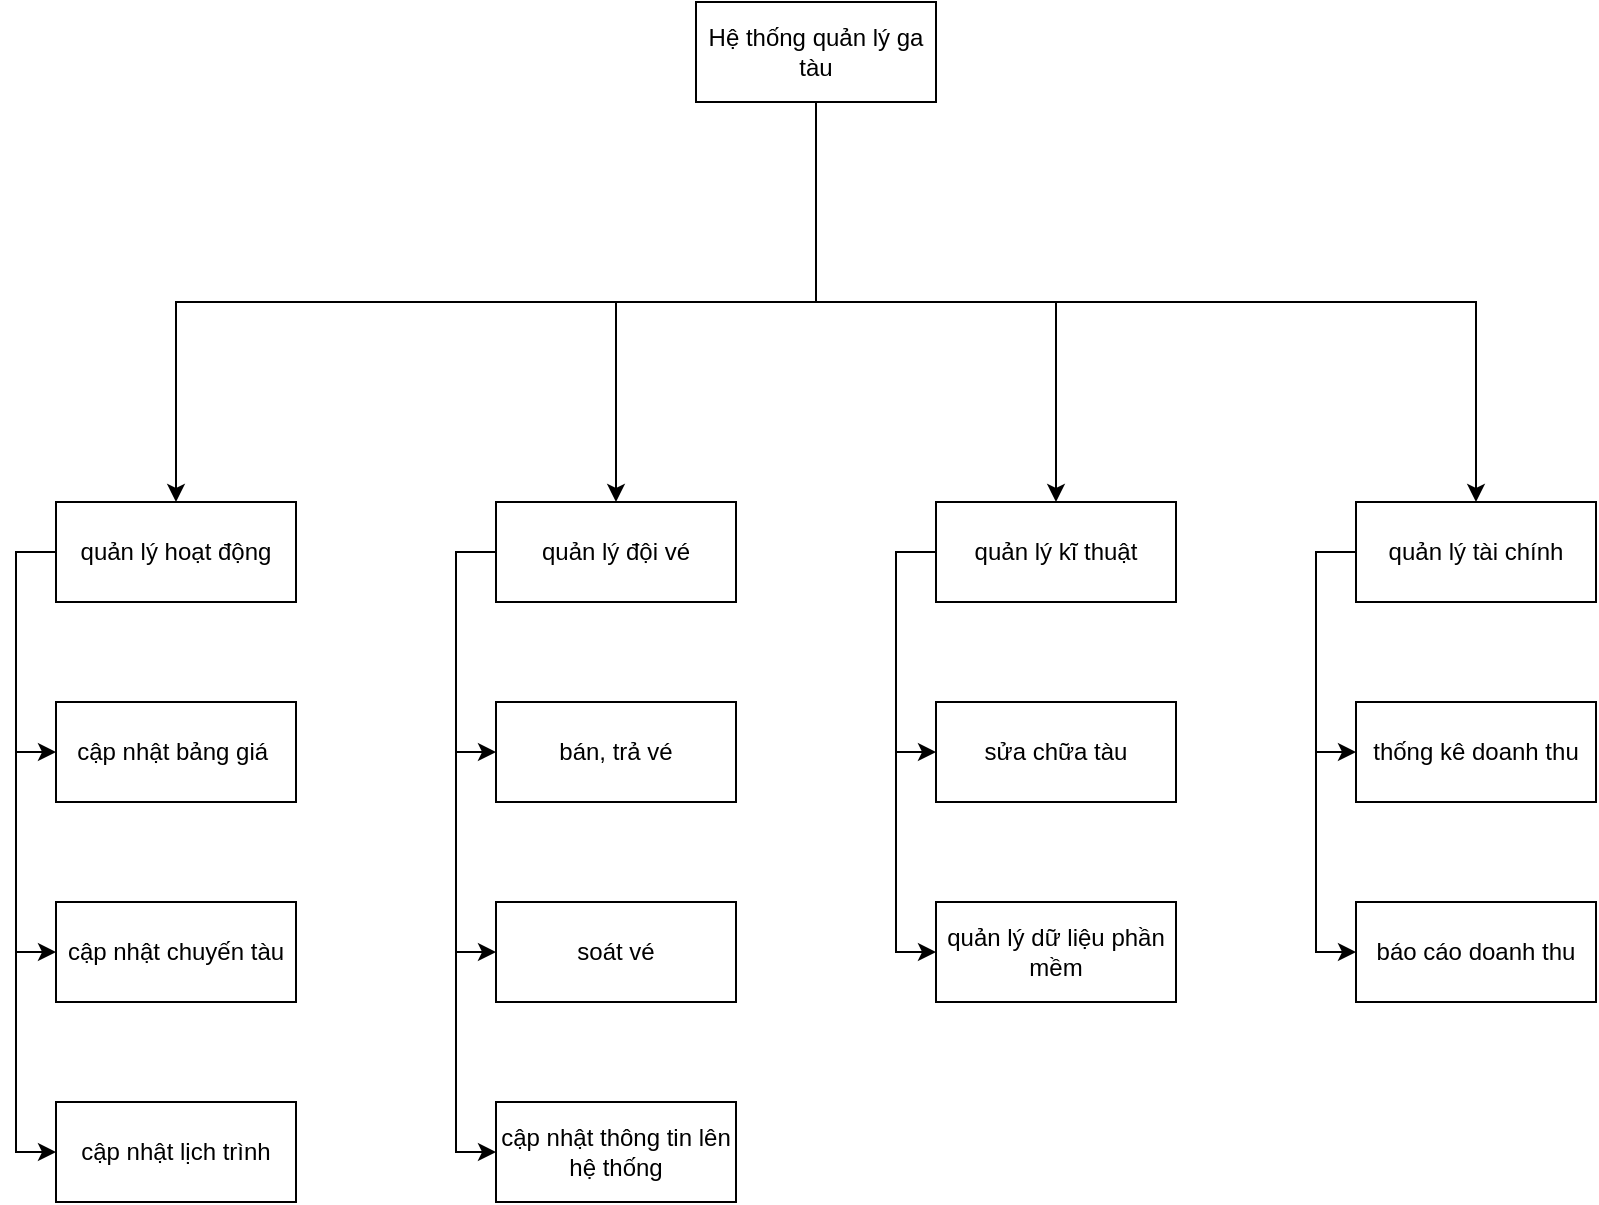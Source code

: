 <mxfile version="24.8.1">
  <diagram name="Trang-1" id="MRNnaC4Dazb6olyScCS0">
    <mxGraphModel dx="1961" dy="637" grid="1" gridSize="10" guides="1" tooltips="1" connect="1" arrows="1" fold="1" page="1" pageScale="1" pageWidth="827" pageHeight="1169" math="0" shadow="0">
      <root>
        <mxCell id="0" />
        <mxCell id="1" parent="0" />
        <mxCell id="eKWk6Eo748Z128dyiO6--18" style="edgeStyle=orthogonalEdgeStyle;rounded=0;orthogonalLoop=1;jettySize=auto;html=1;exitX=0.5;exitY=1;exitDx=0;exitDy=0;entryX=0.5;entryY=0;entryDx=0;entryDy=0;" edge="1" parent="1" source="eKWk6Eo748Z128dyiO6--1" target="eKWk6Eo748Z128dyiO6--8">
          <mxGeometry relative="1" as="geometry">
            <Array as="points">
              <mxPoint x="390" y="240" />
              <mxPoint x="70" y="240" />
            </Array>
          </mxGeometry>
        </mxCell>
        <mxCell id="eKWk6Eo748Z128dyiO6--19" style="edgeStyle=orthogonalEdgeStyle;rounded=0;orthogonalLoop=1;jettySize=auto;html=1;exitX=0.5;exitY=1;exitDx=0;exitDy=0;entryX=0.5;entryY=0;entryDx=0;entryDy=0;" edge="1" parent="1" source="eKWk6Eo748Z128dyiO6--1" target="eKWk6Eo748Z128dyiO6--2">
          <mxGeometry relative="1" as="geometry" />
        </mxCell>
        <mxCell id="eKWk6Eo748Z128dyiO6--20" style="edgeStyle=orthogonalEdgeStyle;rounded=0;orthogonalLoop=1;jettySize=auto;html=1;exitX=0.75;exitY=1;exitDx=0;exitDy=0;entryX=0.5;entryY=0;entryDx=0;entryDy=0;" edge="1" parent="1" source="eKWk6Eo748Z128dyiO6--1" target="eKWk6Eo748Z128dyiO6--13">
          <mxGeometry relative="1" as="geometry">
            <Array as="points">
              <mxPoint x="390" y="140" />
              <mxPoint x="390" y="240" />
              <mxPoint x="720" y="240" />
            </Array>
          </mxGeometry>
        </mxCell>
        <mxCell id="eKWk6Eo748Z128dyiO6--21" style="edgeStyle=orthogonalEdgeStyle;rounded=0;orthogonalLoop=1;jettySize=auto;html=1;exitX=0.25;exitY=1;exitDx=0;exitDy=0;entryX=0.5;entryY=0;entryDx=0;entryDy=0;" edge="1" parent="1" source="eKWk6Eo748Z128dyiO6--1" target="eKWk6Eo748Z128dyiO6--6">
          <mxGeometry relative="1" as="geometry">
            <Array as="points">
              <mxPoint x="390" y="140" />
              <mxPoint x="390" y="240" />
              <mxPoint x="290" y="240" />
            </Array>
          </mxGeometry>
        </mxCell>
        <mxCell id="eKWk6Eo748Z128dyiO6--1" value="Hệ thống quản lý ga tàu" style="rounded=0;whiteSpace=wrap;html=1;" vertex="1" parent="1">
          <mxGeometry x="330" y="90" width="120" height="50" as="geometry" />
        </mxCell>
        <mxCell id="eKWk6Eo748Z128dyiO6--28" style="edgeStyle=orthogonalEdgeStyle;rounded=0;orthogonalLoop=1;jettySize=auto;html=1;exitX=0;exitY=0.5;exitDx=0;exitDy=0;entryX=0;entryY=0.5;entryDx=0;entryDy=0;" edge="1" parent="1" source="eKWk6Eo748Z128dyiO6--2" target="eKWk6Eo748Z128dyiO6--11">
          <mxGeometry relative="1" as="geometry" />
        </mxCell>
        <mxCell id="eKWk6Eo748Z128dyiO6--29" style="edgeStyle=orthogonalEdgeStyle;rounded=0;orthogonalLoop=1;jettySize=auto;html=1;exitX=0;exitY=0.5;exitDx=0;exitDy=0;entryX=0;entryY=0.5;entryDx=0;entryDy=0;" edge="1" parent="1" source="eKWk6Eo748Z128dyiO6--2" target="eKWk6Eo748Z128dyiO6--12">
          <mxGeometry relative="1" as="geometry" />
        </mxCell>
        <mxCell id="eKWk6Eo748Z128dyiO6--2" value="quản lý kĩ thuật" style="rounded=0;whiteSpace=wrap;html=1;" vertex="1" parent="1">
          <mxGeometry x="450" y="340" width="120" height="50" as="geometry" />
        </mxCell>
        <mxCell id="eKWk6Eo748Z128dyiO6--3" value="cập nhật thông tin lên hệ thống" style="rounded=0;whiteSpace=wrap;html=1;" vertex="1" parent="1">
          <mxGeometry x="230" y="640" width="120" height="50" as="geometry" />
        </mxCell>
        <mxCell id="eKWk6Eo748Z128dyiO6--4" value="soát vé" style="rounded=0;whiteSpace=wrap;html=1;" vertex="1" parent="1">
          <mxGeometry x="230" y="540" width="120" height="50" as="geometry" />
        </mxCell>
        <mxCell id="eKWk6Eo748Z128dyiO6--5" value="bán, trả vé" style="rounded=0;whiteSpace=wrap;html=1;" vertex="1" parent="1">
          <mxGeometry x="230" y="440" width="120" height="50" as="geometry" />
        </mxCell>
        <mxCell id="eKWk6Eo748Z128dyiO6--25" style="edgeStyle=orthogonalEdgeStyle;rounded=0;orthogonalLoop=1;jettySize=auto;html=1;exitX=0;exitY=0.5;exitDx=0;exitDy=0;entryX=0;entryY=0.5;entryDx=0;entryDy=0;" edge="1" parent="1" source="eKWk6Eo748Z128dyiO6--6" target="eKWk6Eo748Z128dyiO6--5">
          <mxGeometry relative="1" as="geometry" />
        </mxCell>
        <mxCell id="eKWk6Eo748Z128dyiO6--26" style="edgeStyle=orthogonalEdgeStyle;rounded=0;orthogonalLoop=1;jettySize=auto;html=1;exitX=0;exitY=0.5;exitDx=0;exitDy=0;entryX=0;entryY=0.5;entryDx=0;entryDy=0;" edge="1" parent="1" source="eKWk6Eo748Z128dyiO6--6" target="eKWk6Eo748Z128dyiO6--4">
          <mxGeometry relative="1" as="geometry" />
        </mxCell>
        <mxCell id="eKWk6Eo748Z128dyiO6--27" style="edgeStyle=orthogonalEdgeStyle;rounded=0;orthogonalLoop=1;jettySize=auto;html=1;exitX=0;exitY=0.5;exitDx=0;exitDy=0;entryX=0;entryY=0.5;entryDx=0;entryDy=0;" edge="1" parent="1" source="eKWk6Eo748Z128dyiO6--6" target="eKWk6Eo748Z128dyiO6--3">
          <mxGeometry relative="1" as="geometry" />
        </mxCell>
        <mxCell id="eKWk6Eo748Z128dyiO6--6" value="quản lý đội vé" style="rounded=0;whiteSpace=wrap;html=1;" vertex="1" parent="1">
          <mxGeometry x="230" y="340" width="120" height="50" as="geometry" />
        </mxCell>
        <mxCell id="eKWk6Eo748Z128dyiO6--7" value="cập nhật lịch trình" style="rounded=0;whiteSpace=wrap;html=1;" vertex="1" parent="1">
          <mxGeometry x="10" y="640" width="120" height="50" as="geometry" />
        </mxCell>
        <mxCell id="eKWk6Eo748Z128dyiO6--22" style="edgeStyle=orthogonalEdgeStyle;rounded=0;orthogonalLoop=1;jettySize=auto;html=1;exitX=0;exitY=0.5;exitDx=0;exitDy=0;entryX=0;entryY=0.5;entryDx=0;entryDy=0;" edge="1" parent="1" source="eKWk6Eo748Z128dyiO6--8" target="eKWk6Eo748Z128dyiO6--10">
          <mxGeometry relative="1" as="geometry" />
        </mxCell>
        <mxCell id="eKWk6Eo748Z128dyiO6--23" style="edgeStyle=orthogonalEdgeStyle;rounded=0;orthogonalLoop=1;jettySize=auto;html=1;exitX=0;exitY=0.5;exitDx=0;exitDy=0;entryX=0;entryY=0.5;entryDx=0;entryDy=0;" edge="1" parent="1" source="eKWk6Eo748Z128dyiO6--8" target="eKWk6Eo748Z128dyiO6--9">
          <mxGeometry relative="1" as="geometry" />
        </mxCell>
        <mxCell id="eKWk6Eo748Z128dyiO6--24" style="edgeStyle=orthogonalEdgeStyle;rounded=0;orthogonalLoop=1;jettySize=auto;html=1;exitX=0;exitY=0.5;exitDx=0;exitDy=0;entryX=0;entryY=0.5;entryDx=0;entryDy=0;" edge="1" parent="1" source="eKWk6Eo748Z128dyiO6--8" target="eKWk6Eo748Z128dyiO6--7">
          <mxGeometry relative="1" as="geometry" />
        </mxCell>
        <mxCell id="eKWk6Eo748Z128dyiO6--8" value="quản lý hoạt động" style="rounded=0;whiteSpace=wrap;html=1;" vertex="1" parent="1">
          <mxGeometry x="10" y="340" width="120" height="50" as="geometry" />
        </mxCell>
        <mxCell id="eKWk6Eo748Z128dyiO6--9" value="cập nhật chuyến tàu" style="rounded=0;whiteSpace=wrap;html=1;" vertex="1" parent="1">
          <mxGeometry x="10" y="540" width="120" height="50" as="geometry" />
        </mxCell>
        <mxCell id="eKWk6Eo748Z128dyiO6--10" value="cập nhật bảng giá&amp;nbsp;" style="rounded=0;whiteSpace=wrap;html=1;" vertex="1" parent="1">
          <mxGeometry x="10" y="440" width="120" height="50" as="geometry" />
        </mxCell>
        <mxCell id="eKWk6Eo748Z128dyiO6--11" value="sửa chữa tàu" style="rounded=0;whiteSpace=wrap;html=1;" vertex="1" parent="1">
          <mxGeometry x="450" y="440" width="120" height="50" as="geometry" />
        </mxCell>
        <mxCell id="eKWk6Eo748Z128dyiO6--12" value="quản lý dữ liệu phần mềm" style="rounded=0;whiteSpace=wrap;html=1;" vertex="1" parent="1">
          <mxGeometry x="450" y="540" width="120" height="50" as="geometry" />
        </mxCell>
        <mxCell id="eKWk6Eo748Z128dyiO6--30" style="edgeStyle=orthogonalEdgeStyle;rounded=0;orthogonalLoop=1;jettySize=auto;html=1;exitX=0;exitY=0.5;exitDx=0;exitDy=0;entryX=0;entryY=0.5;entryDx=0;entryDy=0;" edge="1" parent="1" source="eKWk6Eo748Z128dyiO6--13" target="eKWk6Eo748Z128dyiO6--15">
          <mxGeometry relative="1" as="geometry" />
        </mxCell>
        <mxCell id="eKWk6Eo748Z128dyiO6--31" style="edgeStyle=orthogonalEdgeStyle;rounded=0;orthogonalLoop=1;jettySize=auto;html=1;exitX=0;exitY=0.5;exitDx=0;exitDy=0;entryX=0;entryY=0.5;entryDx=0;entryDy=0;" edge="1" parent="1" source="eKWk6Eo748Z128dyiO6--13" target="eKWk6Eo748Z128dyiO6--14">
          <mxGeometry relative="1" as="geometry" />
        </mxCell>
        <mxCell id="eKWk6Eo748Z128dyiO6--13" value="quản lý tài chính" style="rounded=0;whiteSpace=wrap;html=1;" vertex="1" parent="1">
          <mxGeometry x="660" y="340" width="120" height="50" as="geometry" />
        </mxCell>
        <mxCell id="eKWk6Eo748Z128dyiO6--14" value="báo cáo doanh thu" style="rounded=0;whiteSpace=wrap;html=1;" vertex="1" parent="1">
          <mxGeometry x="660" y="540" width="120" height="50" as="geometry" />
        </mxCell>
        <mxCell id="eKWk6Eo748Z128dyiO6--15" value="thống kê doanh thu" style="rounded=0;whiteSpace=wrap;html=1;" vertex="1" parent="1">
          <mxGeometry x="660" y="440" width="120" height="50" as="geometry" />
        </mxCell>
      </root>
    </mxGraphModel>
  </diagram>
</mxfile>

